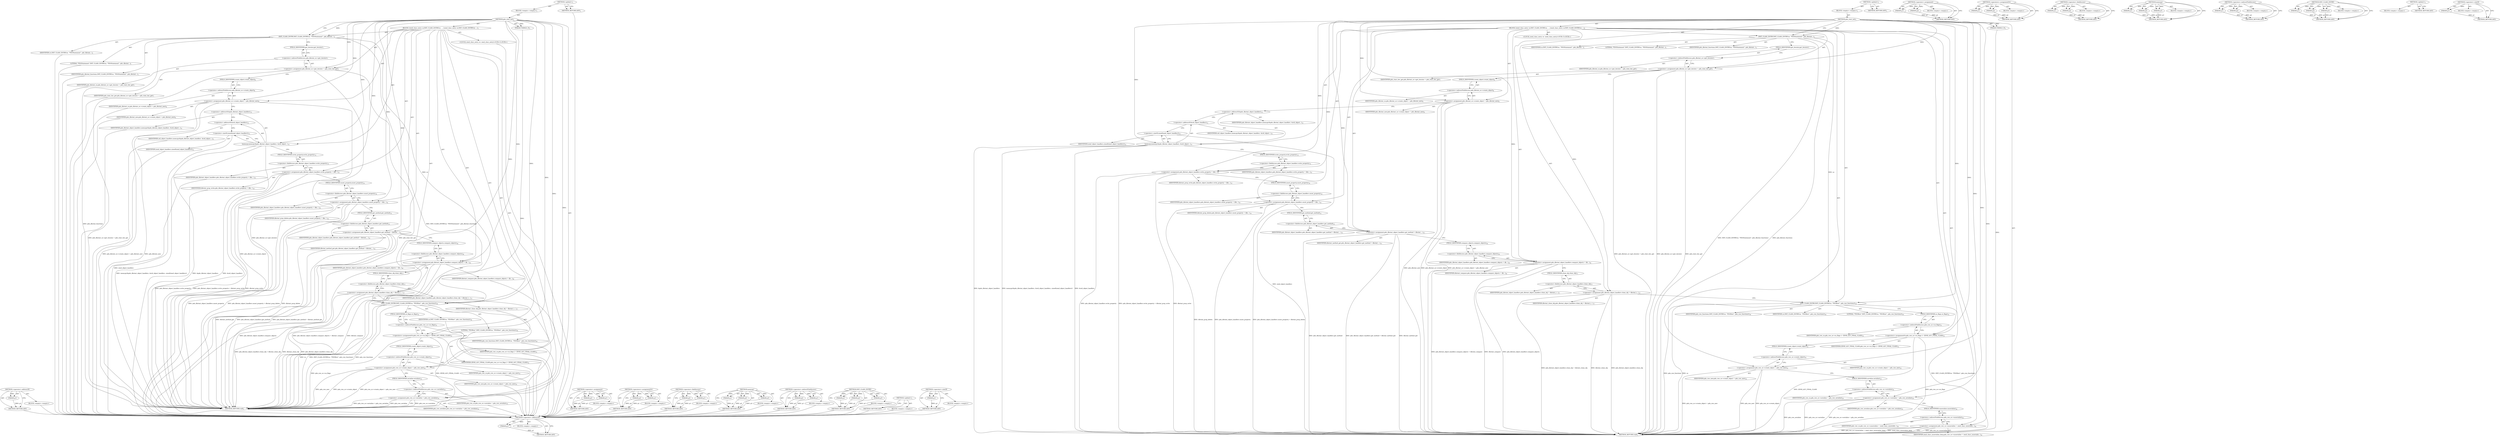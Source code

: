 digraph "&lt;operator&gt;.sizeOf" {
vulnerable_124 [label=<(METHOD,&lt;operator&gt;.addressOf)>];
vulnerable_125 [label=<(PARAM,p1)>];
vulnerable_126 [label=<(BLOCK,&lt;empty&gt;,&lt;empty&gt;)>];
vulnerable_127 [label=<(METHOD_RETURN,ANY)>];
vulnerable_6 [label=<(METHOD,&lt;global&gt;)<SUB>1</SUB>>];
vulnerable_7 [label=<(BLOCK,&lt;empty&gt;,&lt;empty&gt;)<SUB>1</SUB>>];
vulnerable_8 [label=<(METHOD,pdo_stmt_init)<SUB>1</SUB>>];
vulnerable_9 [label=<(PARAM,TSRMLS_D)<SUB>1</SUB>>];
vulnerable_10 [label=<(BLOCK,{
	zend_class_entry ce;

	INIT_CLASS_ENTRY(ce, ...,{
	zend_class_entry ce;

	INIT_CLASS_ENTRY(ce, ...)<SUB>2</SUB>>];
vulnerable_11 [label="<(LOCAL,zend_class_entry ce: zend_class_entry)<SUB>3</SUB>>"];
vulnerable_12 [label=<(INIT_CLASS_ENTRY,INIT_CLASS_ENTRY(ce, &quot;PDOStatement&quot;, pdo_dbstmt...)<SUB>5</SUB>>];
vulnerable_13 [label=<(IDENTIFIER,ce,INIT_CLASS_ENTRY(ce, &quot;PDOStatement&quot;, pdo_dbstmt...)<SUB>5</SUB>>];
vulnerable_14 [label=<(LITERAL,&quot;PDOStatement&quot;,INIT_CLASS_ENTRY(ce, &quot;PDOStatement&quot;, pdo_dbstmt...)<SUB>5</SUB>>];
vulnerable_15 [label=<(IDENTIFIER,pdo_dbstmt_functions,INIT_CLASS_ENTRY(ce, &quot;PDOStatement&quot;, pdo_dbstmt...)<SUB>5</SUB>>];
vulnerable_16 [label=<(&lt;operator&gt;.assignment,pdo_dbstmt_ce-&gt;get_iterator = pdo_stmt_iter_get)<SUB>7</SUB>>];
vulnerable_17 [label=<(&lt;operator&gt;.indirectFieldAccess,pdo_dbstmt_ce-&gt;get_iterator)<SUB>7</SUB>>];
vulnerable_18 [label=<(IDENTIFIER,pdo_dbstmt_ce,pdo_dbstmt_ce-&gt;get_iterator = pdo_stmt_iter_get)<SUB>7</SUB>>];
vulnerable_19 [label=<(FIELD_IDENTIFIER,get_iterator,get_iterator)<SUB>7</SUB>>];
vulnerable_20 [label=<(IDENTIFIER,pdo_stmt_iter_get,pdo_dbstmt_ce-&gt;get_iterator = pdo_stmt_iter_get)<SUB>7</SUB>>];
vulnerable_21 [label=<(&lt;operator&gt;.assignment,pdo_dbstmt_ce-&gt;create_object = pdo_dbstmt_new)<SUB>8</SUB>>];
vulnerable_22 [label=<(&lt;operator&gt;.indirectFieldAccess,pdo_dbstmt_ce-&gt;create_object)<SUB>8</SUB>>];
vulnerable_23 [label=<(IDENTIFIER,pdo_dbstmt_ce,pdo_dbstmt_ce-&gt;create_object = pdo_dbstmt_new)<SUB>8</SUB>>];
vulnerable_24 [label=<(FIELD_IDENTIFIER,create_object,create_object)<SUB>8</SUB>>];
vulnerable_25 [label=<(IDENTIFIER,pdo_dbstmt_new,pdo_dbstmt_ce-&gt;create_object = pdo_dbstmt_new)<SUB>8</SUB>>];
vulnerable_26 [label=<(memcpy,memcpy(&amp;pdo_dbstmt_object_handlers, &amp;std_object...)<SUB>12</SUB>>];
vulnerable_27 [label=<(&lt;operator&gt;.addressOf,&amp;pdo_dbstmt_object_handlers)<SUB>12</SUB>>];
vulnerable_28 [label=<(IDENTIFIER,pdo_dbstmt_object_handlers,memcpy(&amp;pdo_dbstmt_object_handlers, &amp;std_object...)<SUB>12</SUB>>];
vulnerable_29 [label=<(&lt;operator&gt;.addressOf,&amp;std_object_handlers)<SUB>12</SUB>>];
vulnerable_30 [label=<(IDENTIFIER,std_object_handlers,memcpy(&amp;pdo_dbstmt_object_handlers, &amp;std_object...)<SUB>12</SUB>>];
vulnerable_31 [label=<(&lt;operator&gt;.sizeOf,sizeof(zend_object_handlers))<SUB>12</SUB>>];
vulnerable_32 [label=<(IDENTIFIER,zend_object_handlers,sizeof(zend_object_handlers))<SUB>12</SUB>>];
vulnerable_33 [label=<(&lt;operator&gt;.assignment,pdo_dbstmt_object_handlers.write_property = dbs...)<SUB>13</SUB>>];
vulnerable_34 [label=<(&lt;operator&gt;.fieldAccess,pdo_dbstmt_object_handlers.write_property)<SUB>13</SUB>>];
vulnerable_35 [label=<(IDENTIFIER,pdo_dbstmt_object_handlers,pdo_dbstmt_object_handlers.write_property = dbs...)<SUB>13</SUB>>];
vulnerable_36 [label=<(FIELD_IDENTIFIER,write_property,write_property)<SUB>13</SUB>>];
vulnerable_37 [label=<(IDENTIFIER,dbstmt_prop_write,pdo_dbstmt_object_handlers.write_property = dbs...)<SUB>13</SUB>>];
vulnerable_38 [label=<(&lt;operator&gt;.assignment,pdo_dbstmt_object_handlers.unset_property = dbs...)<SUB>14</SUB>>];
vulnerable_39 [label=<(&lt;operator&gt;.fieldAccess,pdo_dbstmt_object_handlers.unset_property)<SUB>14</SUB>>];
vulnerable_40 [label=<(IDENTIFIER,pdo_dbstmt_object_handlers,pdo_dbstmt_object_handlers.unset_property = dbs...)<SUB>14</SUB>>];
vulnerable_41 [label=<(FIELD_IDENTIFIER,unset_property,unset_property)<SUB>14</SUB>>];
vulnerable_42 [label=<(IDENTIFIER,dbstmt_prop_delete,pdo_dbstmt_object_handlers.unset_property = dbs...)<SUB>14</SUB>>];
vulnerable_43 [label=<(&lt;operator&gt;.assignment,pdo_dbstmt_object_handlers.get_method = dbstmt_...)<SUB>15</SUB>>];
vulnerable_44 [label=<(&lt;operator&gt;.fieldAccess,pdo_dbstmt_object_handlers.get_method)<SUB>15</SUB>>];
vulnerable_45 [label=<(IDENTIFIER,pdo_dbstmt_object_handlers,pdo_dbstmt_object_handlers.get_method = dbstmt_...)<SUB>15</SUB>>];
vulnerable_46 [label=<(FIELD_IDENTIFIER,get_method,get_method)<SUB>15</SUB>>];
vulnerable_47 [label=<(IDENTIFIER,dbstmt_method_get,pdo_dbstmt_object_handlers.get_method = dbstmt_...)<SUB>15</SUB>>];
vulnerable_48 [label=<(&lt;operator&gt;.assignment,pdo_dbstmt_object_handlers.compare_objects = db...)<SUB>16</SUB>>];
vulnerable_49 [label=<(&lt;operator&gt;.fieldAccess,pdo_dbstmt_object_handlers.compare_objects)<SUB>16</SUB>>];
vulnerable_50 [label=<(IDENTIFIER,pdo_dbstmt_object_handlers,pdo_dbstmt_object_handlers.compare_objects = db...)<SUB>16</SUB>>];
vulnerable_51 [label=<(FIELD_IDENTIFIER,compare_objects,compare_objects)<SUB>16</SUB>>];
vulnerable_52 [label=<(IDENTIFIER,dbstmt_compare,pdo_dbstmt_object_handlers.compare_objects = db...)<SUB>16</SUB>>];
vulnerable_53 [label=<(&lt;operator&gt;.assignment,pdo_dbstmt_object_handlers.clone_obj = dbstmt_c...)<SUB>17</SUB>>];
vulnerable_54 [label=<(&lt;operator&gt;.fieldAccess,pdo_dbstmt_object_handlers.clone_obj)<SUB>17</SUB>>];
vulnerable_55 [label=<(IDENTIFIER,pdo_dbstmt_object_handlers,pdo_dbstmt_object_handlers.clone_obj = dbstmt_c...)<SUB>17</SUB>>];
vulnerable_56 [label=<(FIELD_IDENTIFIER,clone_obj,clone_obj)<SUB>17</SUB>>];
vulnerable_57 [label=<(IDENTIFIER,dbstmt_clone_obj,pdo_dbstmt_object_handlers.clone_obj = dbstmt_c...)<SUB>17</SUB>>];
vulnerable_58 [label=<(INIT_CLASS_ENTRY,INIT_CLASS_ENTRY(ce, &quot;PDORow&quot;, pdo_row_functions))<SUB>19</SUB>>];
vulnerable_59 [label=<(IDENTIFIER,ce,INIT_CLASS_ENTRY(ce, &quot;PDORow&quot;, pdo_row_functions))<SUB>19</SUB>>];
vulnerable_60 [label=<(LITERAL,&quot;PDORow&quot;,INIT_CLASS_ENTRY(ce, &quot;PDORow&quot;, pdo_row_functions))<SUB>19</SUB>>];
vulnerable_61 [label=<(IDENTIFIER,pdo_row_functions,INIT_CLASS_ENTRY(ce, &quot;PDORow&quot;, pdo_row_functions))<SUB>19</SUB>>];
vulnerable_62 [label=<(&lt;operators&gt;.assignmentOr,pdo_row_ce-&gt;ce_flags |= ZEND_ACC_FINAL_CLASS)<SUB>21</SUB>>];
vulnerable_63 [label=<(&lt;operator&gt;.indirectFieldAccess,pdo_row_ce-&gt;ce_flags)<SUB>21</SUB>>];
vulnerable_64 [label=<(IDENTIFIER,pdo_row_ce,pdo_row_ce-&gt;ce_flags |= ZEND_ACC_FINAL_CLASS)<SUB>21</SUB>>];
vulnerable_65 [label=<(FIELD_IDENTIFIER,ce_flags,ce_flags)<SUB>21</SUB>>];
vulnerable_66 [label=<(IDENTIFIER,ZEND_ACC_FINAL_CLASS,pdo_row_ce-&gt;ce_flags |= ZEND_ACC_FINAL_CLASS)<SUB>21</SUB>>];
vulnerable_67 [label=<(&lt;operator&gt;.assignment,pdo_row_ce-&gt;create_object = pdo_row_new)<SUB>22</SUB>>];
vulnerable_68 [label=<(&lt;operator&gt;.indirectFieldAccess,pdo_row_ce-&gt;create_object)<SUB>22</SUB>>];
vulnerable_69 [label=<(IDENTIFIER,pdo_row_ce,pdo_row_ce-&gt;create_object = pdo_row_new)<SUB>22</SUB>>];
vulnerable_70 [label=<(FIELD_IDENTIFIER,create_object,create_object)<SUB>22</SUB>>];
vulnerable_71 [label=<(IDENTIFIER,pdo_row_new,pdo_row_ce-&gt;create_object = pdo_row_new)<SUB>22</SUB>>];
vulnerable_72 [label=<(&lt;operator&gt;.assignment,pdo_row_ce-&gt;serialize = pdo_row_serialize)<SUB>23</SUB>>];
vulnerable_73 [label=<(&lt;operator&gt;.indirectFieldAccess,pdo_row_ce-&gt;serialize)<SUB>23</SUB>>];
vulnerable_74 [label=<(IDENTIFIER,pdo_row_ce,pdo_row_ce-&gt;serialize = pdo_row_serialize)<SUB>23</SUB>>];
vulnerable_75 [label=<(FIELD_IDENTIFIER,serialize,serialize)<SUB>23</SUB>>];
vulnerable_76 [label=<(IDENTIFIER,pdo_row_serialize,pdo_row_ce-&gt;serialize = pdo_row_serialize)<SUB>23</SUB>>];
vulnerable_77 [label=<(METHOD_RETURN,void)<SUB>1</SUB>>];
vulnerable_79 [label=<(METHOD_RETURN,ANY)<SUB>1</SUB>>];
vulnerable_108 [label=<(METHOD,&lt;operator&gt;.assignment)>];
vulnerable_109 [label=<(PARAM,p1)>];
vulnerable_110 [label=<(PARAM,p2)>];
vulnerable_111 [label=<(BLOCK,&lt;empty&gt;,&lt;empty&gt;)>];
vulnerable_112 [label=<(METHOD_RETURN,ANY)>];
vulnerable_137 [label=<(METHOD,&lt;operators&gt;.assignmentOr)>];
vulnerable_138 [label=<(PARAM,p1)>];
vulnerable_139 [label=<(PARAM,p2)>];
vulnerable_140 [label=<(BLOCK,&lt;empty&gt;,&lt;empty&gt;)>];
vulnerable_141 [label=<(METHOD_RETURN,ANY)>];
vulnerable_132 [label=<(METHOD,&lt;operator&gt;.fieldAccess)>];
vulnerable_133 [label=<(PARAM,p1)>];
vulnerable_134 [label=<(PARAM,p2)>];
vulnerable_135 [label=<(BLOCK,&lt;empty&gt;,&lt;empty&gt;)>];
vulnerable_136 [label=<(METHOD_RETURN,ANY)>];
vulnerable_118 [label=<(METHOD,memcpy)>];
vulnerable_119 [label=<(PARAM,p1)>];
vulnerable_120 [label=<(PARAM,p2)>];
vulnerable_121 [label=<(PARAM,p3)>];
vulnerable_122 [label=<(BLOCK,&lt;empty&gt;,&lt;empty&gt;)>];
vulnerable_123 [label=<(METHOD_RETURN,ANY)>];
vulnerable_113 [label=<(METHOD,&lt;operator&gt;.indirectFieldAccess)>];
vulnerable_114 [label=<(PARAM,p1)>];
vulnerable_115 [label=<(PARAM,p2)>];
vulnerable_116 [label=<(BLOCK,&lt;empty&gt;,&lt;empty&gt;)>];
vulnerable_117 [label=<(METHOD_RETURN,ANY)>];
vulnerable_102 [label=<(METHOD,INIT_CLASS_ENTRY)>];
vulnerable_103 [label=<(PARAM,p1)>];
vulnerable_104 [label=<(PARAM,p2)>];
vulnerable_105 [label=<(PARAM,p3)>];
vulnerable_106 [label=<(BLOCK,&lt;empty&gt;,&lt;empty&gt;)>];
vulnerable_107 [label=<(METHOD_RETURN,ANY)>];
vulnerable_96 [label=<(METHOD,&lt;global&gt;)<SUB>1</SUB>>];
vulnerable_97 [label=<(BLOCK,&lt;empty&gt;,&lt;empty&gt;)>];
vulnerable_98 [label=<(METHOD_RETURN,ANY)>];
vulnerable_128 [label=<(METHOD,&lt;operator&gt;.sizeOf)>];
vulnerable_129 [label=<(PARAM,p1)>];
vulnerable_130 [label=<(BLOCK,&lt;empty&gt;,&lt;empty&gt;)>];
vulnerable_131 [label=<(METHOD_RETURN,ANY)>];
fixed_129 [label=<(METHOD,&lt;operator&gt;.addressOf)>];
fixed_130 [label=<(PARAM,p1)>];
fixed_131 [label=<(BLOCK,&lt;empty&gt;,&lt;empty&gt;)>];
fixed_132 [label=<(METHOD_RETURN,ANY)>];
fixed_6 [label=<(METHOD,&lt;global&gt;)<SUB>1</SUB>>];
fixed_7 [label=<(BLOCK,&lt;empty&gt;,&lt;empty&gt;)<SUB>1</SUB>>];
fixed_8 [label=<(METHOD,pdo_stmt_init)<SUB>1</SUB>>];
fixed_9 [label=<(PARAM,TSRMLS_D)<SUB>1</SUB>>];
fixed_10 [label=<(BLOCK,{
	zend_class_entry ce;

	INIT_CLASS_ENTRY(ce, ...,{
	zend_class_entry ce;

	INIT_CLASS_ENTRY(ce, ...)<SUB>2</SUB>>];
fixed_11 [label="<(LOCAL,zend_class_entry ce: zend_class_entry)<SUB>3</SUB>>"];
fixed_12 [label=<(INIT_CLASS_ENTRY,INIT_CLASS_ENTRY(ce, &quot;PDOStatement&quot;, pdo_dbstmt...)<SUB>5</SUB>>];
fixed_13 [label=<(IDENTIFIER,ce,INIT_CLASS_ENTRY(ce, &quot;PDOStatement&quot;, pdo_dbstmt...)<SUB>5</SUB>>];
fixed_14 [label=<(LITERAL,&quot;PDOStatement&quot;,INIT_CLASS_ENTRY(ce, &quot;PDOStatement&quot;, pdo_dbstmt...)<SUB>5</SUB>>];
fixed_15 [label=<(IDENTIFIER,pdo_dbstmt_functions,INIT_CLASS_ENTRY(ce, &quot;PDOStatement&quot;, pdo_dbstmt...)<SUB>5</SUB>>];
fixed_16 [label=<(&lt;operator&gt;.assignment,pdo_dbstmt_ce-&gt;get_iterator = pdo_stmt_iter_get)<SUB>7</SUB>>];
fixed_17 [label=<(&lt;operator&gt;.indirectFieldAccess,pdo_dbstmt_ce-&gt;get_iterator)<SUB>7</SUB>>];
fixed_18 [label=<(IDENTIFIER,pdo_dbstmt_ce,pdo_dbstmt_ce-&gt;get_iterator = pdo_stmt_iter_get)<SUB>7</SUB>>];
fixed_19 [label=<(FIELD_IDENTIFIER,get_iterator,get_iterator)<SUB>7</SUB>>];
fixed_20 [label=<(IDENTIFIER,pdo_stmt_iter_get,pdo_dbstmt_ce-&gt;get_iterator = pdo_stmt_iter_get)<SUB>7</SUB>>];
fixed_21 [label=<(&lt;operator&gt;.assignment,pdo_dbstmt_ce-&gt;create_object = pdo_dbstmt_new)<SUB>8</SUB>>];
fixed_22 [label=<(&lt;operator&gt;.indirectFieldAccess,pdo_dbstmt_ce-&gt;create_object)<SUB>8</SUB>>];
fixed_23 [label=<(IDENTIFIER,pdo_dbstmt_ce,pdo_dbstmt_ce-&gt;create_object = pdo_dbstmt_new)<SUB>8</SUB>>];
fixed_24 [label=<(FIELD_IDENTIFIER,create_object,create_object)<SUB>8</SUB>>];
fixed_25 [label=<(IDENTIFIER,pdo_dbstmt_new,pdo_dbstmt_ce-&gt;create_object = pdo_dbstmt_new)<SUB>8</SUB>>];
fixed_26 [label=<(memcpy,memcpy(&amp;pdo_dbstmt_object_handlers, &amp;std_object...)<SUB>12</SUB>>];
fixed_27 [label=<(&lt;operator&gt;.addressOf,&amp;pdo_dbstmt_object_handlers)<SUB>12</SUB>>];
fixed_28 [label=<(IDENTIFIER,pdo_dbstmt_object_handlers,memcpy(&amp;pdo_dbstmt_object_handlers, &amp;std_object...)<SUB>12</SUB>>];
fixed_29 [label=<(&lt;operator&gt;.addressOf,&amp;std_object_handlers)<SUB>12</SUB>>];
fixed_30 [label=<(IDENTIFIER,std_object_handlers,memcpy(&amp;pdo_dbstmt_object_handlers, &amp;std_object...)<SUB>12</SUB>>];
fixed_31 [label=<(&lt;operator&gt;.sizeOf,sizeof(zend_object_handlers))<SUB>12</SUB>>];
fixed_32 [label=<(IDENTIFIER,zend_object_handlers,sizeof(zend_object_handlers))<SUB>12</SUB>>];
fixed_33 [label=<(&lt;operator&gt;.assignment,pdo_dbstmt_object_handlers.write_property = dbs...)<SUB>13</SUB>>];
fixed_34 [label=<(&lt;operator&gt;.fieldAccess,pdo_dbstmt_object_handlers.write_property)<SUB>13</SUB>>];
fixed_35 [label=<(IDENTIFIER,pdo_dbstmt_object_handlers,pdo_dbstmt_object_handlers.write_property = dbs...)<SUB>13</SUB>>];
fixed_36 [label=<(FIELD_IDENTIFIER,write_property,write_property)<SUB>13</SUB>>];
fixed_37 [label=<(IDENTIFIER,dbstmt_prop_write,pdo_dbstmt_object_handlers.write_property = dbs...)<SUB>13</SUB>>];
fixed_38 [label=<(&lt;operator&gt;.assignment,pdo_dbstmt_object_handlers.unset_property = dbs...)<SUB>14</SUB>>];
fixed_39 [label=<(&lt;operator&gt;.fieldAccess,pdo_dbstmt_object_handlers.unset_property)<SUB>14</SUB>>];
fixed_40 [label=<(IDENTIFIER,pdo_dbstmt_object_handlers,pdo_dbstmt_object_handlers.unset_property = dbs...)<SUB>14</SUB>>];
fixed_41 [label=<(FIELD_IDENTIFIER,unset_property,unset_property)<SUB>14</SUB>>];
fixed_42 [label=<(IDENTIFIER,dbstmt_prop_delete,pdo_dbstmt_object_handlers.unset_property = dbs...)<SUB>14</SUB>>];
fixed_43 [label=<(&lt;operator&gt;.assignment,pdo_dbstmt_object_handlers.get_method = dbstmt_...)<SUB>15</SUB>>];
fixed_44 [label=<(&lt;operator&gt;.fieldAccess,pdo_dbstmt_object_handlers.get_method)<SUB>15</SUB>>];
fixed_45 [label=<(IDENTIFIER,pdo_dbstmt_object_handlers,pdo_dbstmt_object_handlers.get_method = dbstmt_...)<SUB>15</SUB>>];
fixed_46 [label=<(FIELD_IDENTIFIER,get_method,get_method)<SUB>15</SUB>>];
fixed_47 [label=<(IDENTIFIER,dbstmt_method_get,pdo_dbstmt_object_handlers.get_method = dbstmt_...)<SUB>15</SUB>>];
fixed_48 [label=<(&lt;operator&gt;.assignment,pdo_dbstmt_object_handlers.compare_objects = db...)<SUB>16</SUB>>];
fixed_49 [label=<(&lt;operator&gt;.fieldAccess,pdo_dbstmt_object_handlers.compare_objects)<SUB>16</SUB>>];
fixed_50 [label=<(IDENTIFIER,pdo_dbstmt_object_handlers,pdo_dbstmt_object_handlers.compare_objects = db...)<SUB>16</SUB>>];
fixed_51 [label=<(FIELD_IDENTIFIER,compare_objects,compare_objects)<SUB>16</SUB>>];
fixed_52 [label=<(IDENTIFIER,dbstmt_compare,pdo_dbstmt_object_handlers.compare_objects = db...)<SUB>16</SUB>>];
fixed_53 [label=<(&lt;operator&gt;.assignment,pdo_dbstmt_object_handlers.clone_obj = dbstmt_c...)<SUB>17</SUB>>];
fixed_54 [label=<(&lt;operator&gt;.fieldAccess,pdo_dbstmt_object_handlers.clone_obj)<SUB>17</SUB>>];
fixed_55 [label=<(IDENTIFIER,pdo_dbstmt_object_handlers,pdo_dbstmt_object_handlers.clone_obj = dbstmt_c...)<SUB>17</SUB>>];
fixed_56 [label=<(FIELD_IDENTIFIER,clone_obj,clone_obj)<SUB>17</SUB>>];
fixed_57 [label=<(IDENTIFIER,dbstmt_clone_obj,pdo_dbstmt_object_handlers.clone_obj = dbstmt_c...)<SUB>17</SUB>>];
fixed_58 [label=<(INIT_CLASS_ENTRY,INIT_CLASS_ENTRY(ce, &quot;PDORow&quot;, pdo_row_functions))<SUB>19</SUB>>];
fixed_59 [label=<(IDENTIFIER,ce,INIT_CLASS_ENTRY(ce, &quot;PDORow&quot;, pdo_row_functions))<SUB>19</SUB>>];
fixed_60 [label=<(LITERAL,&quot;PDORow&quot;,INIT_CLASS_ENTRY(ce, &quot;PDORow&quot;, pdo_row_functions))<SUB>19</SUB>>];
fixed_61 [label=<(IDENTIFIER,pdo_row_functions,INIT_CLASS_ENTRY(ce, &quot;PDORow&quot;, pdo_row_functions))<SUB>19</SUB>>];
fixed_62 [label=<(&lt;operators&gt;.assignmentOr,pdo_row_ce-&gt;ce_flags |= ZEND_ACC_FINAL_CLASS)<SUB>21</SUB>>];
fixed_63 [label=<(&lt;operator&gt;.indirectFieldAccess,pdo_row_ce-&gt;ce_flags)<SUB>21</SUB>>];
fixed_64 [label=<(IDENTIFIER,pdo_row_ce,pdo_row_ce-&gt;ce_flags |= ZEND_ACC_FINAL_CLASS)<SUB>21</SUB>>];
fixed_65 [label=<(FIELD_IDENTIFIER,ce_flags,ce_flags)<SUB>21</SUB>>];
fixed_66 [label=<(IDENTIFIER,ZEND_ACC_FINAL_CLASS,pdo_row_ce-&gt;ce_flags |= ZEND_ACC_FINAL_CLASS)<SUB>21</SUB>>];
fixed_67 [label=<(&lt;operator&gt;.assignment,pdo_row_ce-&gt;create_object = pdo_row_new)<SUB>22</SUB>>];
fixed_68 [label=<(&lt;operator&gt;.indirectFieldAccess,pdo_row_ce-&gt;create_object)<SUB>22</SUB>>];
fixed_69 [label=<(IDENTIFIER,pdo_row_ce,pdo_row_ce-&gt;create_object = pdo_row_new)<SUB>22</SUB>>];
fixed_70 [label=<(FIELD_IDENTIFIER,create_object,create_object)<SUB>22</SUB>>];
fixed_71 [label=<(IDENTIFIER,pdo_row_new,pdo_row_ce-&gt;create_object = pdo_row_new)<SUB>22</SUB>>];
fixed_72 [label=<(&lt;operator&gt;.assignment,pdo_row_ce-&gt;serialize = pdo_row_serialize)<SUB>23</SUB>>];
fixed_73 [label=<(&lt;operator&gt;.indirectFieldAccess,pdo_row_ce-&gt;serialize)<SUB>23</SUB>>];
fixed_74 [label=<(IDENTIFIER,pdo_row_ce,pdo_row_ce-&gt;serialize = pdo_row_serialize)<SUB>23</SUB>>];
fixed_75 [label=<(FIELD_IDENTIFIER,serialize,serialize)<SUB>23</SUB>>];
fixed_76 [label=<(IDENTIFIER,pdo_row_serialize,pdo_row_ce-&gt;serialize = pdo_row_serialize)<SUB>23</SUB>>];
fixed_77 [label=<(&lt;operator&gt;.assignment,pdo_row_ce-&gt;unserialize = zend_class_unserializ...)<SUB>24</SUB>>];
fixed_78 [label=<(&lt;operator&gt;.indirectFieldAccess,pdo_row_ce-&gt;unserialize)<SUB>24</SUB>>];
fixed_79 [label=<(IDENTIFIER,pdo_row_ce,pdo_row_ce-&gt;unserialize = zend_class_unserializ...)<SUB>24</SUB>>];
fixed_80 [label=<(FIELD_IDENTIFIER,unserialize,unserialize)<SUB>24</SUB>>];
fixed_81 [label=<(IDENTIFIER,zend_class_unserialize_deny,pdo_row_ce-&gt;unserialize = zend_class_unserializ...)<SUB>24</SUB>>];
fixed_82 [label=<(METHOD_RETURN,void)<SUB>1</SUB>>];
fixed_84 [label=<(METHOD_RETURN,ANY)<SUB>1</SUB>>];
fixed_113 [label=<(METHOD,&lt;operator&gt;.assignment)>];
fixed_114 [label=<(PARAM,p1)>];
fixed_115 [label=<(PARAM,p2)>];
fixed_116 [label=<(BLOCK,&lt;empty&gt;,&lt;empty&gt;)>];
fixed_117 [label=<(METHOD_RETURN,ANY)>];
fixed_142 [label=<(METHOD,&lt;operators&gt;.assignmentOr)>];
fixed_143 [label=<(PARAM,p1)>];
fixed_144 [label=<(PARAM,p2)>];
fixed_145 [label=<(BLOCK,&lt;empty&gt;,&lt;empty&gt;)>];
fixed_146 [label=<(METHOD_RETURN,ANY)>];
fixed_137 [label=<(METHOD,&lt;operator&gt;.fieldAccess)>];
fixed_138 [label=<(PARAM,p1)>];
fixed_139 [label=<(PARAM,p2)>];
fixed_140 [label=<(BLOCK,&lt;empty&gt;,&lt;empty&gt;)>];
fixed_141 [label=<(METHOD_RETURN,ANY)>];
fixed_123 [label=<(METHOD,memcpy)>];
fixed_124 [label=<(PARAM,p1)>];
fixed_125 [label=<(PARAM,p2)>];
fixed_126 [label=<(PARAM,p3)>];
fixed_127 [label=<(BLOCK,&lt;empty&gt;,&lt;empty&gt;)>];
fixed_128 [label=<(METHOD_RETURN,ANY)>];
fixed_118 [label=<(METHOD,&lt;operator&gt;.indirectFieldAccess)>];
fixed_119 [label=<(PARAM,p1)>];
fixed_120 [label=<(PARAM,p2)>];
fixed_121 [label=<(BLOCK,&lt;empty&gt;,&lt;empty&gt;)>];
fixed_122 [label=<(METHOD_RETURN,ANY)>];
fixed_107 [label=<(METHOD,INIT_CLASS_ENTRY)>];
fixed_108 [label=<(PARAM,p1)>];
fixed_109 [label=<(PARAM,p2)>];
fixed_110 [label=<(PARAM,p3)>];
fixed_111 [label=<(BLOCK,&lt;empty&gt;,&lt;empty&gt;)>];
fixed_112 [label=<(METHOD_RETURN,ANY)>];
fixed_101 [label=<(METHOD,&lt;global&gt;)<SUB>1</SUB>>];
fixed_102 [label=<(BLOCK,&lt;empty&gt;,&lt;empty&gt;)>];
fixed_103 [label=<(METHOD_RETURN,ANY)>];
fixed_133 [label=<(METHOD,&lt;operator&gt;.sizeOf)>];
fixed_134 [label=<(PARAM,p1)>];
fixed_135 [label=<(BLOCK,&lt;empty&gt;,&lt;empty&gt;)>];
fixed_136 [label=<(METHOD_RETURN,ANY)>];
vulnerable_124 -> vulnerable_125  [key=0, label="AST: "];
vulnerable_124 -> vulnerable_125  [key=1, label="DDG: "];
vulnerable_124 -> vulnerable_126  [key=0, label="AST: "];
vulnerable_124 -> vulnerable_127  [key=0, label="AST: "];
vulnerable_124 -> vulnerable_127  [key=1, label="CFG: "];
vulnerable_125 -> vulnerable_127  [key=0, label="DDG: p1"];
vulnerable_126 -> fixed_129  [key=0];
vulnerable_127 -> fixed_129  [key=0];
vulnerable_6 -> vulnerable_7  [key=0, label="AST: "];
vulnerable_6 -> vulnerable_79  [key=0, label="AST: "];
vulnerable_6 -> vulnerable_79  [key=1, label="CFG: "];
vulnerable_7 -> vulnerable_8  [key=0, label="AST: "];
vulnerable_8 -> vulnerable_9  [key=0, label="AST: "];
vulnerable_8 -> vulnerable_9  [key=1, label="DDG: "];
vulnerable_8 -> vulnerable_10  [key=0, label="AST: "];
vulnerable_8 -> vulnerable_77  [key=0, label="AST: "];
vulnerable_8 -> vulnerable_12  [key=0, label="CFG: "];
vulnerable_8 -> vulnerable_12  [key=1, label="DDG: "];
vulnerable_8 -> vulnerable_16  [key=0, label="DDG: "];
vulnerable_8 -> vulnerable_21  [key=0, label="DDG: "];
vulnerable_8 -> vulnerable_33  [key=0, label="DDG: "];
vulnerable_8 -> vulnerable_38  [key=0, label="DDG: "];
vulnerable_8 -> vulnerable_43  [key=0, label="DDG: "];
vulnerable_8 -> vulnerable_48  [key=0, label="DDG: "];
vulnerable_8 -> vulnerable_53  [key=0, label="DDG: "];
vulnerable_8 -> vulnerable_62  [key=0, label="DDG: "];
vulnerable_8 -> vulnerable_67  [key=0, label="DDG: "];
vulnerable_8 -> vulnerable_72  [key=0, label="DDG: "];
vulnerable_8 -> vulnerable_26  [key=0, label="DDG: "];
vulnerable_8 -> vulnerable_58  [key=0, label="DDG: "];
vulnerable_9 -> vulnerable_77  [key=0, label="DDG: "];
vulnerable_10 -> vulnerable_11  [key=0, label="AST: "];
vulnerable_10 -> vulnerable_12  [key=0, label="AST: "];
vulnerable_10 -> vulnerable_16  [key=0, label="AST: "];
vulnerable_10 -> vulnerable_21  [key=0, label="AST: "];
vulnerable_10 -> vulnerable_26  [key=0, label="AST: "];
vulnerable_10 -> vulnerable_33  [key=0, label="AST: "];
vulnerable_10 -> vulnerable_38  [key=0, label="AST: "];
vulnerable_10 -> vulnerable_43  [key=0, label="AST: "];
vulnerable_10 -> vulnerable_48  [key=0, label="AST: "];
vulnerable_10 -> vulnerable_53  [key=0, label="AST: "];
vulnerable_10 -> vulnerable_58  [key=0, label="AST: "];
vulnerable_10 -> vulnerable_62  [key=0, label="AST: "];
vulnerable_10 -> vulnerable_67  [key=0, label="AST: "];
vulnerable_10 -> vulnerable_72  [key=0, label="AST: "];
vulnerable_11 -> fixed_129  [key=0];
vulnerable_12 -> vulnerable_13  [key=0, label="AST: "];
vulnerable_12 -> vulnerable_14  [key=0, label="AST: "];
vulnerable_12 -> vulnerable_15  [key=0, label="AST: "];
vulnerable_12 -> vulnerable_19  [key=0, label="CFG: "];
vulnerable_12 -> vulnerable_77  [key=0, label="DDG: INIT_CLASS_ENTRY(ce, &quot;PDOStatement&quot;, pdo_dbstmt_functions)"];
vulnerable_12 -> vulnerable_77  [key=1, label="DDG: pdo_dbstmt_functions"];
vulnerable_12 -> vulnerable_58  [key=0, label="DDG: ce"];
vulnerable_13 -> fixed_129  [key=0];
vulnerable_14 -> fixed_129  [key=0];
vulnerable_15 -> fixed_129  [key=0];
vulnerable_16 -> vulnerable_17  [key=0, label="AST: "];
vulnerable_16 -> vulnerable_20  [key=0, label="AST: "];
vulnerable_16 -> vulnerable_24  [key=0, label="CFG: "];
vulnerable_16 -> vulnerable_77  [key=0, label="DDG: pdo_dbstmt_ce-&gt;get_iterator"];
vulnerable_16 -> vulnerable_77  [key=1, label="DDG: pdo_dbstmt_ce-&gt;get_iterator = pdo_stmt_iter_get"];
vulnerable_16 -> vulnerable_77  [key=2, label="DDG: pdo_stmt_iter_get"];
vulnerable_17 -> vulnerable_18  [key=0, label="AST: "];
vulnerable_17 -> vulnerable_19  [key=0, label="AST: "];
vulnerable_17 -> vulnerable_16  [key=0, label="CFG: "];
vulnerable_18 -> fixed_129  [key=0];
vulnerable_19 -> vulnerable_17  [key=0, label="CFG: "];
vulnerable_20 -> fixed_129  [key=0];
vulnerable_21 -> vulnerable_22  [key=0, label="AST: "];
vulnerable_21 -> vulnerable_25  [key=0, label="AST: "];
vulnerable_21 -> vulnerable_27  [key=0, label="CFG: "];
vulnerable_21 -> vulnerable_77  [key=0, label="DDG: pdo_dbstmt_ce-&gt;create_object"];
vulnerable_21 -> vulnerable_77  [key=1, label="DDG: pdo_dbstmt_ce-&gt;create_object = pdo_dbstmt_new"];
vulnerable_21 -> vulnerable_77  [key=2, label="DDG: pdo_dbstmt_new"];
vulnerable_22 -> vulnerable_23  [key=0, label="AST: "];
vulnerable_22 -> vulnerable_24  [key=0, label="AST: "];
vulnerable_22 -> vulnerable_21  [key=0, label="CFG: "];
vulnerable_23 -> fixed_129  [key=0];
vulnerable_24 -> vulnerable_22  [key=0, label="CFG: "];
vulnerable_25 -> fixed_129  [key=0];
vulnerable_26 -> vulnerable_27  [key=0, label="AST: "];
vulnerable_26 -> vulnerable_29  [key=0, label="AST: "];
vulnerable_26 -> vulnerable_31  [key=0, label="AST: "];
vulnerable_26 -> vulnerable_36  [key=0, label="CFG: "];
vulnerable_26 -> vulnerable_77  [key=0, label="DDG: &amp;pdo_dbstmt_object_handlers"];
vulnerable_26 -> vulnerable_77  [key=1, label="DDG: &amp;std_object_handlers"];
vulnerable_26 -> vulnerable_77  [key=2, label="DDG: memcpy(&amp;pdo_dbstmt_object_handlers, &amp;std_object_handlers, sizeof(zend_object_handlers))"];
vulnerable_27 -> vulnerable_28  [key=0, label="AST: "];
vulnerable_27 -> vulnerable_29  [key=0, label="CFG: "];
vulnerable_28 -> fixed_129  [key=0];
vulnerable_29 -> vulnerable_30  [key=0, label="AST: "];
vulnerable_29 -> vulnerable_31  [key=0, label="CFG: "];
vulnerable_30 -> fixed_129  [key=0];
vulnerable_31 -> vulnerable_32  [key=0, label="AST: "];
vulnerable_31 -> vulnerable_26  [key=0, label="CFG: "];
vulnerable_31 -> vulnerable_77  [key=0, label="DDG: zend_object_handlers"];
vulnerable_32 -> fixed_129  [key=0];
vulnerable_33 -> vulnerable_34  [key=0, label="AST: "];
vulnerable_33 -> vulnerable_37  [key=0, label="AST: "];
vulnerable_33 -> vulnerable_41  [key=0, label="CFG: "];
vulnerable_33 -> vulnerable_77  [key=0, label="DDG: pdo_dbstmt_object_handlers.write_property"];
vulnerable_33 -> vulnerable_77  [key=1, label="DDG: pdo_dbstmt_object_handlers.write_property = dbstmt_prop_write"];
vulnerable_33 -> vulnerable_77  [key=2, label="DDG: dbstmt_prop_write"];
vulnerable_34 -> vulnerable_35  [key=0, label="AST: "];
vulnerable_34 -> vulnerable_36  [key=0, label="AST: "];
vulnerable_34 -> vulnerable_33  [key=0, label="CFG: "];
vulnerable_35 -> fixed_129  [key=0];
vulnerable_36 -> vulnerable_34  [key=0, label="CFG: "];
vulnerable_37 -> fixed_129  [key=0];
vulnerable_38 -> vulnerable_39  [key=0, label="AST: "];
vulnerable_38 -> vulnerable_42  [key=0, label="AST: "];
vulnerable_38 -> vulnerable_46  [key=0, label="CFG: "];
vulnerable_38 -> vulnerable_77  [key=0, label="DDG: pdo_dbstmt_object_handlers.unset_property"];
vulnerable_38 -> vulnerable_77  [key=1, label="DDG: pdo_dbstmt_object_handlers.unset_property = dbstmt_prop_delete"];
vulnerable_38 -> vulnerable_77  [key=2, label="DDG: dbstmt_prop_delete"];
vulnerable_39 -> vulnerable_40  [key=0, label="AST: "];
vulnerable_39 -> vulnerable_41  [key=0, label="AST: "];
vulnerable_39 -> vulnerable_38  [key=0, label="CFG: "];
vulnerable_40 -> fixed_129  [key=0];
vulnerable_41 -> vulnerable_39  [key=0, label="CFG: "];
vulnerable_42 -> fixed_129  [key=0];
vulnerable_43 -> vulnerable_44  [key=0, label="AST: "];
vulnerable_43 -> vulnerable_47  [key=0, label="AST: "];
vulnerable_43 -> vulnerable_51  [key=0, label="CFG: "];
vulnerable_43 -> vulnerable_77  [key=0, label="DDG: pdo_dbstmt_object_handlers.get_method"];
vulnerable_43 -> vulnerable_77  [key=1, label="DDG: pdo_dbstmt_object_handlers.get_method = dbstmt_method_get"];
vulnerable_43 -> vulnerable_77  [key=2, label="DDG: dbstmt_method_get"];
vulnerable_44 -> vulnerable_45  [key=0, label="AST: "];
vulnerable_44 -> vulnerable_46  [key=0, label="AST: "];
vulnerable_44 -> vulnerable_43  [key=0, label="CFG: "];
vulnerable_45 -> fixed_129  [key=0];
vulnerable_46 -> vulnerable_44  [key=0, label="CFG: "];
vulnerable_47 -> fixed_129  [key=0];
vulnerable_48 -> vulnerable_49  [key=0, label="AST: "];
vulnerable_48 -> vulnerable_52  [key=0, label="AST: "];
vulnerable_48 -> vulnerable_56  [key=0, label="CFG: "];
vulnerable_48 -> vulnerable_77  [key=0, label="DDG: pdo_dbstmt_object_handlers.compare_objects"];
vulnerable_48 -> vulnerable_77  [key=1, label="DDG: pdo_dbstmt_object_handlers.compare_objects = dbstmt_compare"];
vulnerable_48 -> vulnerable_77  [key=2, label="DDG: dbstmt_compare"];
vulnerable_49 -> vulnerable_50  [key=0, label="AST: "];
vulnerable_49 -> vulnerable_51  [key=0, label="AST: "];
vulnerable_49 -> vulnerable_48  [key=0, label="CFG: "];
vulnerable_50 -> fixed_129  [key=0];
vulnerable_51 -> vulnerable_49  [key=0, label="CFG: "];
vulnerable_52 -> fixed_129  [key=0];
vulnerable_53 -> vulnerable_54  [key=0, label="AST: "];
vulnerable_53 -> vulnerable_57  [key=0, label="AST: "];
vulnerable_53 -> vulnerable_58  [key=0, label="CFG: "];
vulnerable_53 -> vulnerable_77  [key=0, label="DDG: pdo_dbstmt_object_handlers.clone_obj"];
vulnerable_53 -> vulnerable_77  [key=1, label="DDG: pdo_dbstmt_object_handlers.clone_obj = dbstmt_clone_obj"];
vulnerable_53 -> vulnerable_77  [key=2, label="DDG: dbstmt_clone_obj"];
vulnerable_54 -> vulnerable_55  [key=0, label="AST: "];
vulnerable_54 -> vulnerable_56  [key=0, label="AST: "];
vulnerable_54 -> vulnerable_53  [key=0, label="CFG: "];
vulnerable_55 -> fixed_129  [key=0];
vulnerable_56 -> vulnerable_54  [key=0, label="CFG: "];
vulnerable_57 -> fixed_129  [key=0];
vulnerable_58 -> vulnerable_59  [key=0, label="AST: "];
vulnerable_58 -> vulnerable_60  [key=0, label="AST: "];
vulnerable_58 -> vulnerable_61  [key=0, label="AST: "];
vulnerable_58 -> vulnerable_65  [key=0, label="CFG: "];
vulnerable_58 -> vulnerable_77  [key=0, label="DDG: ce"];
vulnerable_58 -> vulnerable_77  [key=1, label="DDG: INIT_CLASS_ENTRY(ce, &quot;PDORow&quot;, pdo_row_functions)"];
vulnerable_58 -> vulnerable_77  [key=2, label="DDG: pdo_row_functions"];
vulnerable_59 -> fixed_129  [key=0];
vulnerable_60 -> fixed_129  [key=0];
vulnerable_61 -> fixed_129  [key=0];
vulnerable_62 -> vulnerable_63  [key=0, label="AST: "];
vulnerable_62 -> vulnerable_66  [key=0, label="AST: "];
vulnerable_62 -> vulnerable_70  [key=0, label="CFG: "];
vulnerable_62 -> vulnerable_77  [key=0, label="DDG: pdo_row_ce-&gt;ce_flags"];
vulnerable_62 -> vulnerable_77  [key=1, label="DDG: ZEND_ACC_FINAL_CLASS"];
vulnerable_63 -> vulnerable_64  [key=0, label="AST: "];
vulnerable_63 -> vulnerable_65  [key=0, label="AST: "];
vulnerable_63 -> vulnerable_62  [key=0, label="CFG: "];
vulnerable_64 -> fixed_129  [key=0];
vulnerable_65 -> vulnerable_63  [key=0, label="CFG: "];
vulnerable_66 -> fixed_129  [key=0];
vulnerable_67 -> vulnerable_68  [key=0, label="AST: "];
vulnerable_67 -> vulnerable_71  [key=0, label="AST: "];
vulnerable_67 -> vulnerable_75  [key=0, label="CFG: "];
vulnerable_67 -> vulnerable_77  [key=0, label="DDG: pdo_row_ce-&gt;create_object"];
vulnerable_67 -> vulnerable_77  [key=1, label="DDG: pdo_row_ce-&gt;create_object = pdo_row_new"];
vulnerable_67 -> vulnerable_77  [key=2, label="DDG: pdo_row_new"];
vulnerable_68 -> vulnerable_69  [key=0, label="AST: "];
vulnerable_68 -> vulnerable_70  [key=0, label="AST: "];
vulnerable_68 -> vulnerable_67  [key=0, label="CFG: "];
vulnerable_69 -> fixed_129  [key=0];
vulnerable_70 -> vulnerable_68  [key=0, label="CFG: "];
vulnerable_71 -> fixed_129  [key=0];
vulnerable_72 -> vulnerable_73  [key=0, label="AST: "];
vulnerable_72 -> vulnerable_76  [key=0, label="AST: "];
vulnerable_72 -> vulnerable_77  [key=0, label="CFG: "];
vulnerable_72 -> vulnerable_77  [key=1, label="DDG: pdo_row_ce-&gt;serialize"];
vulnerable_72 -> vulnerable_77  [key=2, label="DDG: pdo_row_ce-&gt;serialize = pdo_row_serialize"];
vulnerable_72 -> vulnerable_77  [key=3, label="DDG: pdo_row_serialize"];
vulnerable_73 -> vulnerable_74  [key=0, label="AST: "];
vulnerable_73 -> vulnerable_75  [key=0, label="AST: "];
vulnerable_73 -> vulnerable_72  [key=0, label="CFG: "];
vulnerable_74 -> fixed_129  [key=0];
vulnerable_75 -> vulnerable_73  [key=0, label="CFG: "];
vulnerable_76 -> fixed_129  [key=0];
vulnerable_77 -> fixed_129  [key=0];
vulnerable_79 -> fixed_129  [key=0];
vulnerable_108 -> vulnerable_109  [key=0, label="AST: "];
vulnerable_108 -> vulnerable_109  [key=1, label="DDG: "];
vulnerable_108 -> vulnerable_111  [key=0, label="AST: "];
vulnerable_108 -> vulnerable_110  [key=0, label="AST: "];
vulnerable_108 -> vulnerable_110  [key=1, label="DDG: "];
vulnerable_108 -> vulnerable_112  [key=0, label="AST: "];
vulnerable_108 -> vulnerable_112  [key=1, label="CFG: "];
vulnerable_109 -> vulnerable_112  [key=0, label="DDG: p1"];
vulnerable_110 -> vulnerable_112  [key=0, label="DDG: p2"];
vulnerable_111 -> fixed_129  [key=0];
vulnerable_112 -> fixed_129  [key=0];
vulnerable_137 -> vulnerable_138  [key=0, label="AST: "];
vulnerable_137 -> vulnerable_138  [key=1, label="DDG: "];
vulnerable_137 -> vulnerable_140  [key=0, label="AST: "];
vulnerable_137 -> vulnerable_139  [key=0, label="AST: "];
vulnerable_137 -> vulnerable_139  [key=1, label="DDG: "];
vulnerable_137 -> vulnerable_141  [key=0, label="AST: "];
vulnerable_137 -> vulnerable_141  [key=1, label="CFG: "];
vulnerable_138 -> vulnerable_141  [key=0, label="DDG: p1"];
vulnerable_139 -> vulnerable_141  [key=0, label="DDG: p2"];
vulnerable_140 -> fixed_129  [key=0];
vulnerable_141 -> fixed_129  [key=0];
vulnerable_132 -> vulnerable_133  [key=0, label="AST: "];
vulnerable_132 -> vulnerable_133  [key=1, label="DDG: "];
vulnerable_132 -> vulnerable_135  [key=0, label="AST: "];
vulnerable_132 -> vulnerable_134  [key=0, label="AST: "];
vulnerable_132 -> vulnerable_134  [key=1, label="DDG: "];
vulnerable_132 -> vulnerable_136  [key=0, label="AST: "];
vulnerable_132 -> vulnerable_136  [key=1, label="CFG: "];
vulnerable_133 -> vulnerable_136  [key=0, label="DDG: p1"];
vulnerable_134 -> vulnerable_136  [key=0, label="DDG: p2"];
vulnerable_135 -> fixed_129  [key=0];
vulnerable_136 -> fixed_129  [key=0];
vulnerable_118 -> vulnerable_119  [key=0, label="AST: "];
vulnerable_118 -> vulnerable_119  [key=1, label="DDG: "];
vulnerable_118 -> vulnerable_122  [key=0, label="AST: "];
vulnerable_118 -> vulnerable_120  [key=0, label="AST: "];
vulnerable_118 -> vulnerable_120  [key=1, label="DDG: "];
vulnerable_118 -> vulnerable_123  [key=0, label="AST: "];
vulnerable_118 -> vulnerable_123  [key=1, label="CFG: "];
vulnerable_118 -> vulnerable_121  [key=0, label="AST: "];
vulnerable_118 -> vulnerable_121  [key=1, label="DDG: "];
vulnerable_119 -> vulnerable_123  [key=0, label="DDG: p1"];
vulnerable_120 -> vulnerable_123  [key=0, label="DDG: p2"];
vulnerable_121 -> vulnerable_123  [key=0, label="DDG: p3"];
vulnerable_122 -> fixed_129  [key=0];
vulnerable_123 -> fixed_129  [key=0];
vulnerable_113 -> vulnerable_114  [key=0, label="AST: "];
vulnerable_113 -> vulnerable_114  [key=1, label="DDG: "];
vulnerable_113 -> vulnerable_116  [key=0, label="AST: "];
vulnerable_113 -> vulnerable_115  [key=0, label="AST: "];
vulnerable_113 -> vulnerable_115  [key=1, label="DDG: "];
vulnerable_113 -> vulnerable_117  [key=0, label="AST: "];
vulnerable_113 -> vulnerable_117  [key=1, label="CFG: "];
vulnerable_114 -> vulnerable_117  [key=0, label="DDG: p1"];
vulnerable_115 -> vulnerable_117  [key=0, label="DDG: p2"];
vulnerable_116 -> fixed_129  [key=0];
vulnerable_117 -> fixed_129  [key=0];
vulnerable_102 -> vulnerable_103  [key=0, label="AST: "];
vulnerable_102 -> vulnerable_103  [key=1, label="DDG: "];
vulnerable_102 -> vulnerable_106  [key=0, label="AST: "];
vulnerable_102 -> vulnerable_104  [key=0, label="AST: "];
vulnerable_102 -> vulnerable_104  [key=1, label="DDG: "];
vulnerable_102 -> vulnerable_107  [key=0, label="AST: "];
vulnerable_102 -> vulnerable_107  [key=1, label="CFG: "];
vulnerable_102 -> vulnerable_105  [key=0, label="AST: "];
vulnerable_102 -> vulnerable_105  [key=1, label="DDG: "];
vulnerable_103 -> vulnerable_107  [key=0, label="DDG: p1"];
vulnerable_104 -> vulnerable_107  [key=0, label="DDG: p2"];
vulnerable_105 -> vulnerable_107  [key=0, label="DDG: p3"];
vulnerable_106 -> fixed_129  [key=0];
vulnerable_107 -> fixed_129  [key=0];
vulnerable_96 -> vulnerable_97  [key=0, label="AST: "];
vulnerable_96 -> vulnerable_98  [key=0, label="AST: "];
vulnerable_96 -> vulnerable_98  [key=1, label="CFG: "];
vulnerable_97 -> fixed_129  [key=0];
vulnerable_98 -> fixed_129  [key=0];
vulnerable_128 -> vulnerable_129  [key=0, label="AST: "];
vulnerable_128 -> vulnerable_129  [key=1, label="DDG: "];
vulnerable_128 -> vulnerable_130  [key=0, label="AST: "];
vulnerable_128 -> vulnerable_131  [key=0, label="AST: "];
vulnerable_128 -> vulnerable_131  [key=1, label="CFG: "];
vulnerable_129 -> vulnerable_131  [key=0, label="DDG: p1"];
vulnerable_130 -> fixed_129  [key=0];
vulnerable_131 -> fixed_129  [key=0];
fixed_129 -> fixed_130  [key=0, label="AST: "];
fixed_129 -> fixed_130  [key=1, label="DDG: "];
fixed_129 -> fixed_131  [key=0, label="AST: "];
fixed_129 -> fixed_132  [key=0, label="AST: "];
fixed_129 -> fixed_132  [key=1, label="CFG: "];
fixed_130 -> fixed_132  [key=0, label="DDG: p1"];
fixed_6 -> fixed_7  [key=0, label="AST: "];
fixed_6 -> fixed_84  [key=0, label="AST: "];
fixed_6 -> fixed_84  [key=1, label="CFG: "];
fixed_7 -> fixed_8  [key=0, label="AST: "];
fixed_8 -> fixed_9  [key=0, label="AST: "];
fixed_8 -> fixed_9  [key=1, label="DDG: "];
fixed_8 -> fixed_10  [key=0, label="AST: "];
fixed_8 -> fixed_82  [key=0, label="AST: "];
fixed_8 -> fixed_12  [key=0, label="CFG: "];
fixed_8 -> fixed_12  [key=1, label="DDG: "];
fixed_8 -> fixed_16  [key=0, label="DDG: "];
fixed_8 -> fixed_21  [key=0, label="DDG: "];
fixed_8 -> fixed_33  [key=0, label="DDG: "];
fixed_8 -> fixed_38  [key=0, label="DDG: "];
fixed_8 -> fixed_43  [key=0, label="DDG: "];
fixed_8 -> fixed_48  [key=0, label="DDG: "];
fixed_8 -> fixed_53  [key=0, label="DDG: "];
fixed_8 -> fixed_62  [key=0, label="DDG: "];
fixed_8 -> fixed_67  [key=0, label="DDG: "];
fixed_8 -> fixed_72  [key=0, label="DDG: "];
fixed_8 -> fixed_77  [key=0, label="DDG: "];
fixed_8 -> fixed_26  [key=0, label="DDG: "];
fixed_8 -> fixed_58  [key=0, label="DDG: "];
fixed_9 -> fixed_82  [key=0, label="DDG: "];
fixed_10 -> fixed_11  [key=0, label="AST: "];
fixed_10 -> fixed_12  [key=0, label="AST: "];
fixed_10 -> fixed_16  [key=0, label="AST: "];
fixed_10 -> fixed_21  [key=0, label="AST: "];
fixed_10 -> fixed_26  [key=0, label="AST: "];
fixed_10 -> fixed_33  [key=0, label="AST: "];
fixed_10 -> fixed_38  [key=0, label="AST: "];
fixed_10 -> fixed_43  [key=0, label="AST: "];
fixed_10 -> fixed_48  [key=0, label="AST: "];
fixed_10 -> fixed_53  [key=0, label="AST: "];
fixed_10 -> fixed_58  [key=0, label="AST: "];
fixed_10 -> fixed_62  [key=0, label="AST: "];
fixed_10 -> fixed_67  [key=0, label="AST: "];
fixed_10 -> fixed_72  [key=0, label="AST: "];
fixed_10 -> fixed_77  [key=0, label="AST: "];
fixed_12 -> fixed_13  [key=0, label="AST: "];
fixed_12 -> fixed_14  [key=0, label="AST: "];
fixed_12 -> fixed_15  [key=0, label="AST: "];
fixed_12 -> fixed_19  [key=0, label="CFG: "];
fixed_12 -> fixed_82  [key=0, label="DDG: INIT_CLASS_ENTRY(ce, &quot;PDOStatement&quot;, pdo_dbstmt_functions)"];
fixed_12 -> fixed_82  [key=1, label="DDG: pdo_dbstmt_functions"];
fixed_12 -> fixed_58  [key=0, label="DDG: ce"];
fixed_16 -> fixed_17  [key=0, label="AST: "];
fixed_16 -> fixed_20  [key=0, label="AST: "];
fixed_16 -> fixed_24  [key=0, label="CFG: "];
fixed_16 -> fixed_82  [key=0, label="DDG: pdo_dbstmt_ce-&gt;get_iterator"];
fixed_16 -> fixed_82  [key=1, label="DDG: pdo_dbstmt_ce-&gt;get_iterator = pdo_stmt_iter_get"];
fixed_16 -> fixed_82  [key=2, label="DDG: pdo_stmt_iter_get"];
fixed_17 -> fixed_18  [key=0, label="AST: "];
fixed_17 -> fixed_19  [key=0, label="AST: "];
fixed_17 -> fixed_16  [key=0, label="CFG: "];
fixed_19 -> fixed_17  [key=0, label="CFG: "];
fixed_21 -> fixed_22  [key=0, label="AST: "];
fixed_21 -> fixed_25  [key=0, label="AST: "];
fixed_21 -> fixed_27  [key=0, label="CFG: "];
fixed_21 -> fixed_82  [key=0, label="DDG: pdo_dbstmt_ce-&gt;create_object"];
fixed_21 -> fixed_82  [key=1, label="DDG: pdo_dbstmt_ce-&gt;create_object = pdo_dbstmt_new"];
fixed_21 -> fixed_82  [key=2, label="DDG: pdo_dbstmt_new"];
fixed_22 -> fixed_23  [key=0, label="AST: "];
fixed_22 -> fixed_24  [key=0, label="AST: "];
fixed_22 -> fixed_21  [key=0, label="CFG: "];
fixed_24 -> fixed_22  [key=0, label="CFG: "];
fixed_26 -> fixed_27  [key=0, label="AST: "];
fixed_26 -> fixed_29  [key=0, label="AST: "];
fixed_26 -> fixed_31  [key=0, label="AST: "];
fixed_26 -> fixed_36  [key=0, label="CFG: "];
fixed_26 -> fixed_82  [key=0, label="DDG: &amp;pdo_dbstmt_object_handlers"];
fixed_26 -> fixed_82  [key=1, label="DDG: &amp;std_object_handlers"];
fixed_26 -> fixed_82  [key=2, label="DDG: memcpy(&amp;pdo_dbstmt_object_handlers, &amp;std_object_handlers, sizeof(zend_object_handlers))"];
fixed_27 -> fixed_28  [key=0, label="AST: "];
fixed_27 -> fixed_29  [key=0, label="CFG: "];
fixed_29 -> fixed_30  [key=0, label="AST: "];
fixed_29 -> fixed_31  [key=0, label="CFG: "];
fixed_31 -> fixed_32  [key=0, label="AST: "];
fixed_31 -> fixed_26  [key=0, label="CFG: "];
fixed_31 -> fixed_82  [key=0, label="DDG: zend_object_handlers"];
fixed_33 -> fixed_34  [key=0, label="AST: "];
fixed_33 -> fixed_37  [key=0, label="AST: "];
fixed_33 -> fixed_41  [key=0, label="CFG: "];
fixed_33 -> fixed_82  [key=0, label="DDG: pdo_dbstmt_object_handlers.write_property"];
fixed_33 -> fixed_82  [key=1, label="DDG: pdo_dbstmt_object_handlers.write_property = dbstmt_prop_write"];
fixed_33 -> fixed_82  [key=2, label="DDG: dbstmt_prop_write"];
fixed_34 -> fixed_35  [key=0, label="AST: "];
fixed_34 -> fixed_36  [key=0, label="AST: "];
fixed_34 -> fixed_33  [key=0, label="CFG: "];
fixed_36 -> fixed_34  [key=0, label="CFG: "];
fixed_38 -> fixed_39  [key=0, label="AST: "];
fixed_38 -> fixed_42  [key=0, label="AST: "];
fixed_38 -> fixed_46  [key=0, label="CFG: "];
fixed_38 -> fixed_82  [key=0, label="DDG: pdo_dbstmt_object_handlers.unset_property"];
fixed_38 -> fixed_82  [key=1, label="DDG: pdo_dbstmt_object_handlers.unset_property = dbstmt_prop_delete"];
fixed_38 -> fixed_82  [key=2, label="DDG: dbstmt_prop_delete"];
fixed_39 -> fixed_40  [key=0, label="AST: "];
fixed_39 -> fixed_41  [key=0, label="AST: "];
fixed_39 -> fixed_38  [key=0, label="CFG: "];
fixed_41 -> fixed_39  [key=0, label="CFG: "];
fixed_43 -> fixed_44  [key=0, label="AST: "];
fixed_43 -> fixed_47  [key=0, label="AST: "];
fixed_43 -> fixed_51  [key=0, label="CFG: "];
fixed_43 -> fixed_82  [key=0, label="DDG: pdo_dbstmt_object_handlers.get_method"];
fixed_43 -> fixed_82  [key=1, label="DDG: pdo_dbstmt_object_handlers.get_method = dbstmt_method_get"];
fixed_43 -> fixed_82  [key=2, label="DDG: dbstmt_method_get"];
fixed_44 -> fixed_45  [key=0, label="AST: "];
fixed_44 -> fixed_46  [key=0, label="AST: "];
fixed_44 -> fixed_43  [key=0, label="CFG: "];
fixed_46 -> fixed_44  [key=0, label="CFG: "];
fixed_48 -> fixed_49  [key=0, label="AST: "];
fixed_48 -> fixed_52  [key=0, label="AST: "];
fixed_48 -> fixed_56  [key=0, label="CFG: "];
fixed_48 -> fixed_82  [key=0, label="DDG: pdo_dbstmt_object_handlers.compare_objects"];
fixed_48 -> fixed_82  [key=1, label="DDG: pdo_dbstmt_object_handlers.compare_objects = dbstmt_compare"];
fixed_48 -> fixed_82  [key=2, label="DDG: dbstmt_compare"];
fixed_49 -> fixed_50  [key=0, label="AST: "];
fixed_49 -> fixed_51  [key=0, label="AST: "];
fixed_49 -> fixed_48  [key=0, label="CFG: "];
fixed_51 -> fixed_49  [key=0, label="CFG: "];
fixed_53 -> fixed_54  [key=0, label="AST: "];
fixed_53 -> fixed_57  [key=0, label="AST: "];
fixed_53 -> fixed_58  [key=0, label="CFG: "];
fixed_53 -> fixed_82  [key=0, label="DDG: pdo_dbstmt_object_handlers.clone_obj"];
fixed_53 -> fixed_82  [key=1, label="DDG: pdo_dbstmt_object_handlers.clone_obj = dbstmt_clone_obj"];
fixed_53 -> fixed_82  [key=2, label="DDG: dbstmt_clone_obj"];
fixed_54 -> fixed_55  [key=0, label="AST: "];
fixed_54 -> fixed_56  [key=0, label="AST: "];
fixed_54 -> fixed_53  [key=0, label="CFG: "];
fixed_56 -> fixed_54  [key=0, label="CFG: "];
fixed_58 -> fixed_59  [key=0, label="AST: "];
fixed_58 -> fixed_60  [key=0, label="AST: "];
fixed_58 -> fixed_61  [key=0, label="AST: "];
fixed_58 -> fixed_65  [key=0, label="CFG: "];
fixed_58 -> fixed_82  [key=0, label="DDG: ce"];
fixed_58 -> fixed_82  [key=1, label="DDG: INIT_CLASS_ENTRY(ce, &quot;PDORow&quot;, pdo_row_functions)"];
fixed_58 -> fixed_82  [key=2, label="DDG: pdo_row_functions"];
fixed_62 -> fixed_63  [key=0, label="AST: "];
fixed_62 -> fixed_66  [key=0, label="AST: "];
fixed_62 -> fixed_70  [key=0, label="CFG: "];
fixed_62 -> fixed_82  [key=0, label="DDG: pdo_row_ce-&gt;ce_flags"];
fixed_62 -> fixed_82  [key=1, label="DDG: ZEND_ACC_FINAL_CLASS"];
fixed_63 -> fixed_64  [key=0, label="AST: "];
fixed_63 -> fixed_65  [key=0, label="AST: "];
fixed_63 -> fixed_62  [key=0, label="CFG: "];
fixed_65 -> fixed_63  [key=0, label="CFG: "];
fixed_67 -> fixed_68  [key=0, label="AST: "];
fixed_67 -> fixed_71  [key=0, label="AST: "];
fixed_67 -> fixed_75  [key=0, label="CFG: "];
fixed_67 -> fixed_82  [key=0, label="DDG: pdo_row_ce-&gt;create_object"];
fixed_67 -> fixed_82  [key=1, label="DDG: pdo_row_ce-&gt;create_object = pdo_row_new"];
fixed_67 -> fixed_82  [key=2, label="DDG: pdo_row_new"];
fixed_68 -> fixed_69  [key=0, label="AST: "];
fixed_68 -> fixed_70  [key=0, label="AST: "];
fixed_68 -> fixed_67  [key=0, label="CFG: "];
fixed_70 -> fixed_68  [key=0, label="CFG: "];
fixed_72 -> fixed_73  [key=0, label="AST: "];
fixed_72 -> fixed_76  [key=0, label="AST: "];
fixed_72 -> fixed_80  [key=0, label="CFG: "];
fixed_72 -> fixed_82  [key=0, label="DDG: pdo_row_ce-&gt;serialize"];
fixed_72 -> fixed_82  [key=1, label="DDG: pdo_row_ce-&gt;serialize = pdo_row_serialize"];
fixed_72 -> fixed_82  [key=2, label="DDG: pdo_row_serialize"];
fixed_73 -> fixed_74  [key=0, label="AST: "];
fixed_73 -> fixed_75  [key=0, label="AST: "];
fixed_73 -> fixed_72  [key=0, label="CFG: "];
fixed_75 -> fixed_73  [key=0, label="CFG: "];
fixed_77 -> fixed_78  [key=0, label="AST: "];
fixed_77 -> fixed_81  [key=0, label="AST: "];
fixed_77 -> fixed_82  [key=0, label="CFG: "];
fixed_77 -> fixed_82  [key=1, label="DDG: pdo_row_ce-&gt;unserialize"];
fixed_77 -> fixed_82  [key=2, label="DDG: pdo_row_ce-&gt;unserialize = zend_class_unserialize_deny"];
fixed_77 -> fixed_82  [key=3, label="DDG: zend_class_unserialize_deny"];
fixed_78 -> fixed_79  [key=0, label="AST: "];
fixed_78 -> fixed_80  [key=0, label="AST: "];
fixed_78 -> fixed_77  [key=0, label="CFG: "];
fixed_80 -> fixed_78  [key=0, label="CFG: "];
fixed_113 -> fixed_114  [key=0, label="AST: "];
fixed_113 -> fixed_114  [key=1, label="DDG: "];
fixed_113 -> fixed_116  [key=0, label="AST: "];
fixed_113 -> fixed_115  [key=0, label="AST: "];
fixed_113 -> fixed_115  [key=1, label="DDG: "];
fixed_113 -> fixed_117  [key=0, label="AST: "];
fixed_113 -> fixed_117  [key=1, label="CFG: "];
fixed_114 -> fixed_117  [key=0, label="DDG: p1"];
fixed_115 -> fixed_117  [key=0, label="DDG: p2"];
fixed_142 -> fixed_143  [key=0, label="AST: "];
fixed_142 -> fixed_143  [key=1, label="DDG: "];
fixed_142 -> fixed_145  [key=0, label="AST: "];
fixed_142 -> fixed_144  [key=0, label="AST: "];
fixed_142 -> fixed_144  [key=1, label="DDG: "];
fixed_142 -> fixed_146  [key=0, label="AST: "];
fixed_142 -> fixed_146  [key=1, label="CFG: "];
fixed_143 -> fixed_146  [key=0, label="DDG: p1"];
fixed_144 -> fixed_146  [key=0, label="DDG: p2"];
fixed_137 -> fixed_138  [key=0, label="AST: "];
fixed_137 -> fixed_138  [key=1, label="DDG: "];
fixed_137 -> fixed_140  [key=0, label="AST: "];
fixed_137 -> fixed_139  [key=0, label="AST: "];
fixed_137 -> fixed_139  [key=1, label="DDG: "];
fixed_137 -> fixed_141  [key=0, label="AST: "];
fixed_137 -> fixed_141  [key=1, label="CFG: "];
fixed_138 -> fixed_141  [key=0, label="DDG: p1"];
fixed_139 -> fixed_141  [key=0, label="DDG: p2"];
fixed_123 -> fixed_124  [key=0, label="AST: "];
fixed_123 -> fixed_124  [key=1, label="DDG: "];
fixed_123 -> fixed_127  [key=0, label="AST: "];
fixed_123 -> fixed_125  [key=0, label="AST: "];
fixed_123 -> fixed_125  [key=1, label="DDG: "];
fixed_123 -> fixed_128  [key=0, label="AST: "];
fixed_123 -> fixed_128  [key=1, label="CFG: "];
fixed_123 -> fixed_126  [key=0, label="AST: "];
fixed_123 -> fixed_126  [key=1, label="DDG: "];
fixed_124 -> fixed_128  [key=0, label="DDG: p1"];
fixed_125 -> fixed_128  [key=0, label="DDG: p2"];
fixed_126 -> fixed_128  [key=0, label="DDG: p3"];
fixed_118 -> fixed_119  [key=0, label="AST: "];
fixed_118 -> fixed_119  [key=1, label="DDG: "];
fixed_118 -> fixed_121  [key=0, label="AST: "];
fixed_118 -> fixed_120  [key=0, label="AST: "];
fixed_118 -> fixed_120  [key=1, label="DDG: "];
fixed_118 -> fixed_122  [key=0, label="AST: "];
fixed_118 -> fixed_122  [key=1, label="CFG: "];
fixed_119 -> fixed_122  [key=0, label="DDG: p1"];
fixed_120 -> fixed_122  [key=0, label="DDG: p2"];
fixed_107 -> fixed_108  [key=0, label="AST: "];
fixed_107 -> fixed_108  [key=1, label="DDG: "];
fixed_107 -> fixed_111  [key=0, label="AST: "];
fixed_107 -> fixed_109  [key=0, label="AST: "];
fixed_107 -> fixed_109  [key=1, label="DDG: "];
fixed_107 -> fixed_112  [key=0, label="AST: "];
fixed_107 -> fixed_112  [key=1, label="CFG: "];
fixed_107 -> fixed_110  [key=0, label="AST: "];
fixed_107 -> fixed_110  [key=1, label="DDG: "];
fixed_108 -> fixed_112  [key=0, label="DDG: p1"];
fixed_109 -> fixed_112  [key=0, label="DDG: p2"];
fixed_110 -> fixed_112  [key=0, label="DDG: p3"];
fixed_101 -> fixed_102  [key=0, label="AST: "];
fixed_101 -> fixed_103  [key=0, label="AST: "];
fixed_101 -> fixed_103  [key=1, label="CFG: "];
fixed_133 -> fixed_134  [key=0, label="AST: "];
fixed_133 -> fixed_134  [key=1, label="DDG: "];
fixed_133 -> fixed_135  [key=0, label="AST: "];
fixed_133 -> fixed_136  [key=0, label="AST: "];
fixed_133 -> fixed_136  [key=1, label="CFG: "];
fixed_134 -> fixed_136  [key=0, label="DDG: p1"];
}
